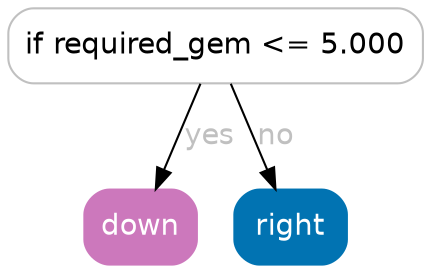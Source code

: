 digraph Tree {
	graph [bb="0,0,199,123"];
	node [color=gray,
		fillcolor=white,
		fontname=helvetica,
		label="\N",
		shape=box,
		style="filled, rounded"
	];
	edge [fontname=helvetica];
	0	[height=0.5,
		label="if required_gem <= 5.000",
		pos="99.5,105",
		width=2.7639];
	1	[color="#cc78bc",
		fillcolor="#cc78bc",
		fontcolor=white,
		height=0.5,
		label=down,
		pos="63.5,18",
		width=0.75];
	0 -> 1	[fontcolor=gray,
		label=yes,
		lp="97,61.5",
		pos="e,70.774,36.175 92.215,86.799 87.189,74.932 80.411,58.928 74.702,45.449"];
	2	[color="#0173b2",
		fillcolor="#0173b2",
		fontcolor=white,
		height=0.5,
		label=right,
		pos="135.5,18",
		width=0.75];
	0 -> 2	[fontcolor=gray,
		label=no,
		lp="128.5,61.5",
		pos="e,128.23,36.175 106.79,86.799 111.81,74.932 118.59,58.928 124.3,45.449"];
}
